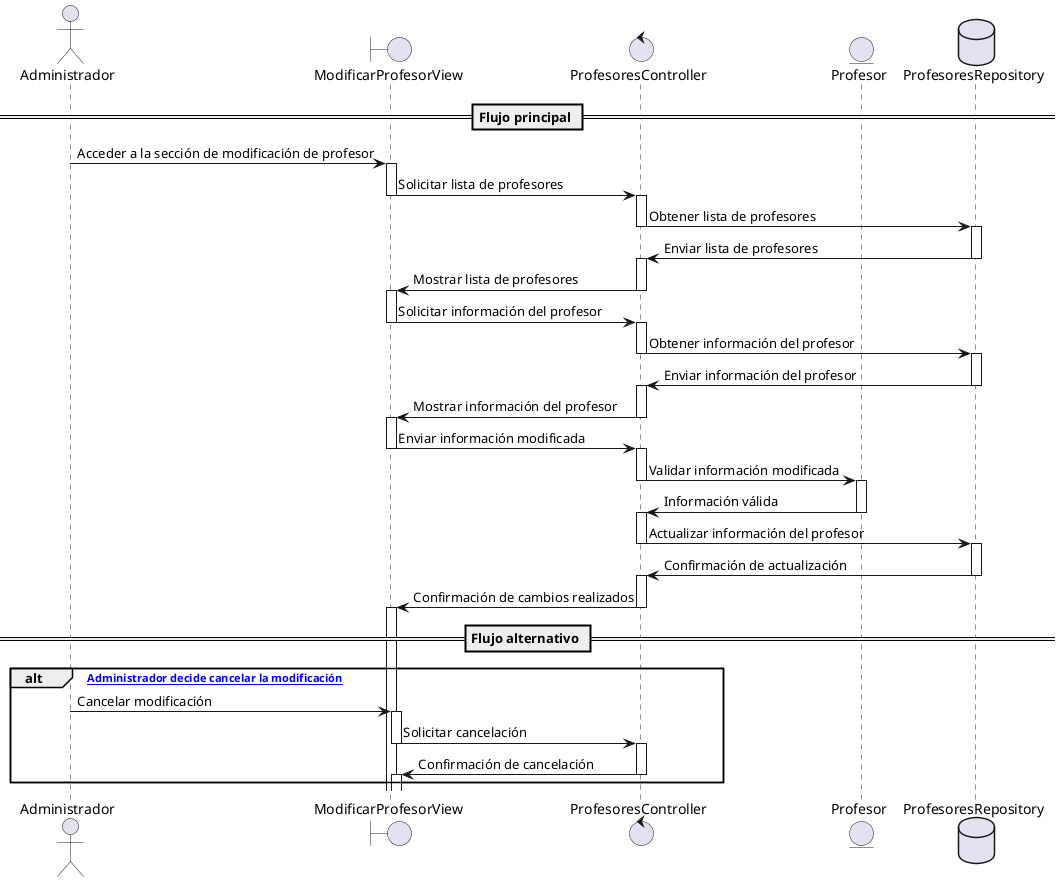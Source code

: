 @startuml
actor Administrador
boundary "ModificarProfesorView" as View
control "ProfesoresController" as Controller
entity "Profesor" as Model
database "ProfesoresRepository" as Repository

== Flujo principal ==
Administrador -> View --++: Acceder a la sección de modificación de profesor
View -> Controller --++: Solicitar lista de profesores
Controller -> Repository --++: Obtener lista de profesores
Repository -> Controller --++: Enviar lista de profesores
Controller -> View --++: Mostrar lista de profesores
View -> Controller --++: Solicitar información del profesor
Controller -> Repository --++: Obtener información del profesor
Repository -> Controller --++: Enviar información del profesor
Controller -> View --++: Mostrar información del profesor
View -> Controller --++: Enviar información modificada
Controller -> Model --++: Validar información modificada
Model -> Controller --++: Información válida
Controller -> Repository --++: Actualizar información del profesor
Repository -> Controller --++: Confirmación de actualización
Controller -> View --++: Confirmación de cambios realizados

== Flujo alternativo ==
alt [A Administrador decide cancelar la modificación]
    Administrador -> View --++: Cancelar modificación
    View -> Controller --++: Solicitar cancelación
    Controller -> View --++: Confirmación de cancelación
end
@enduml
